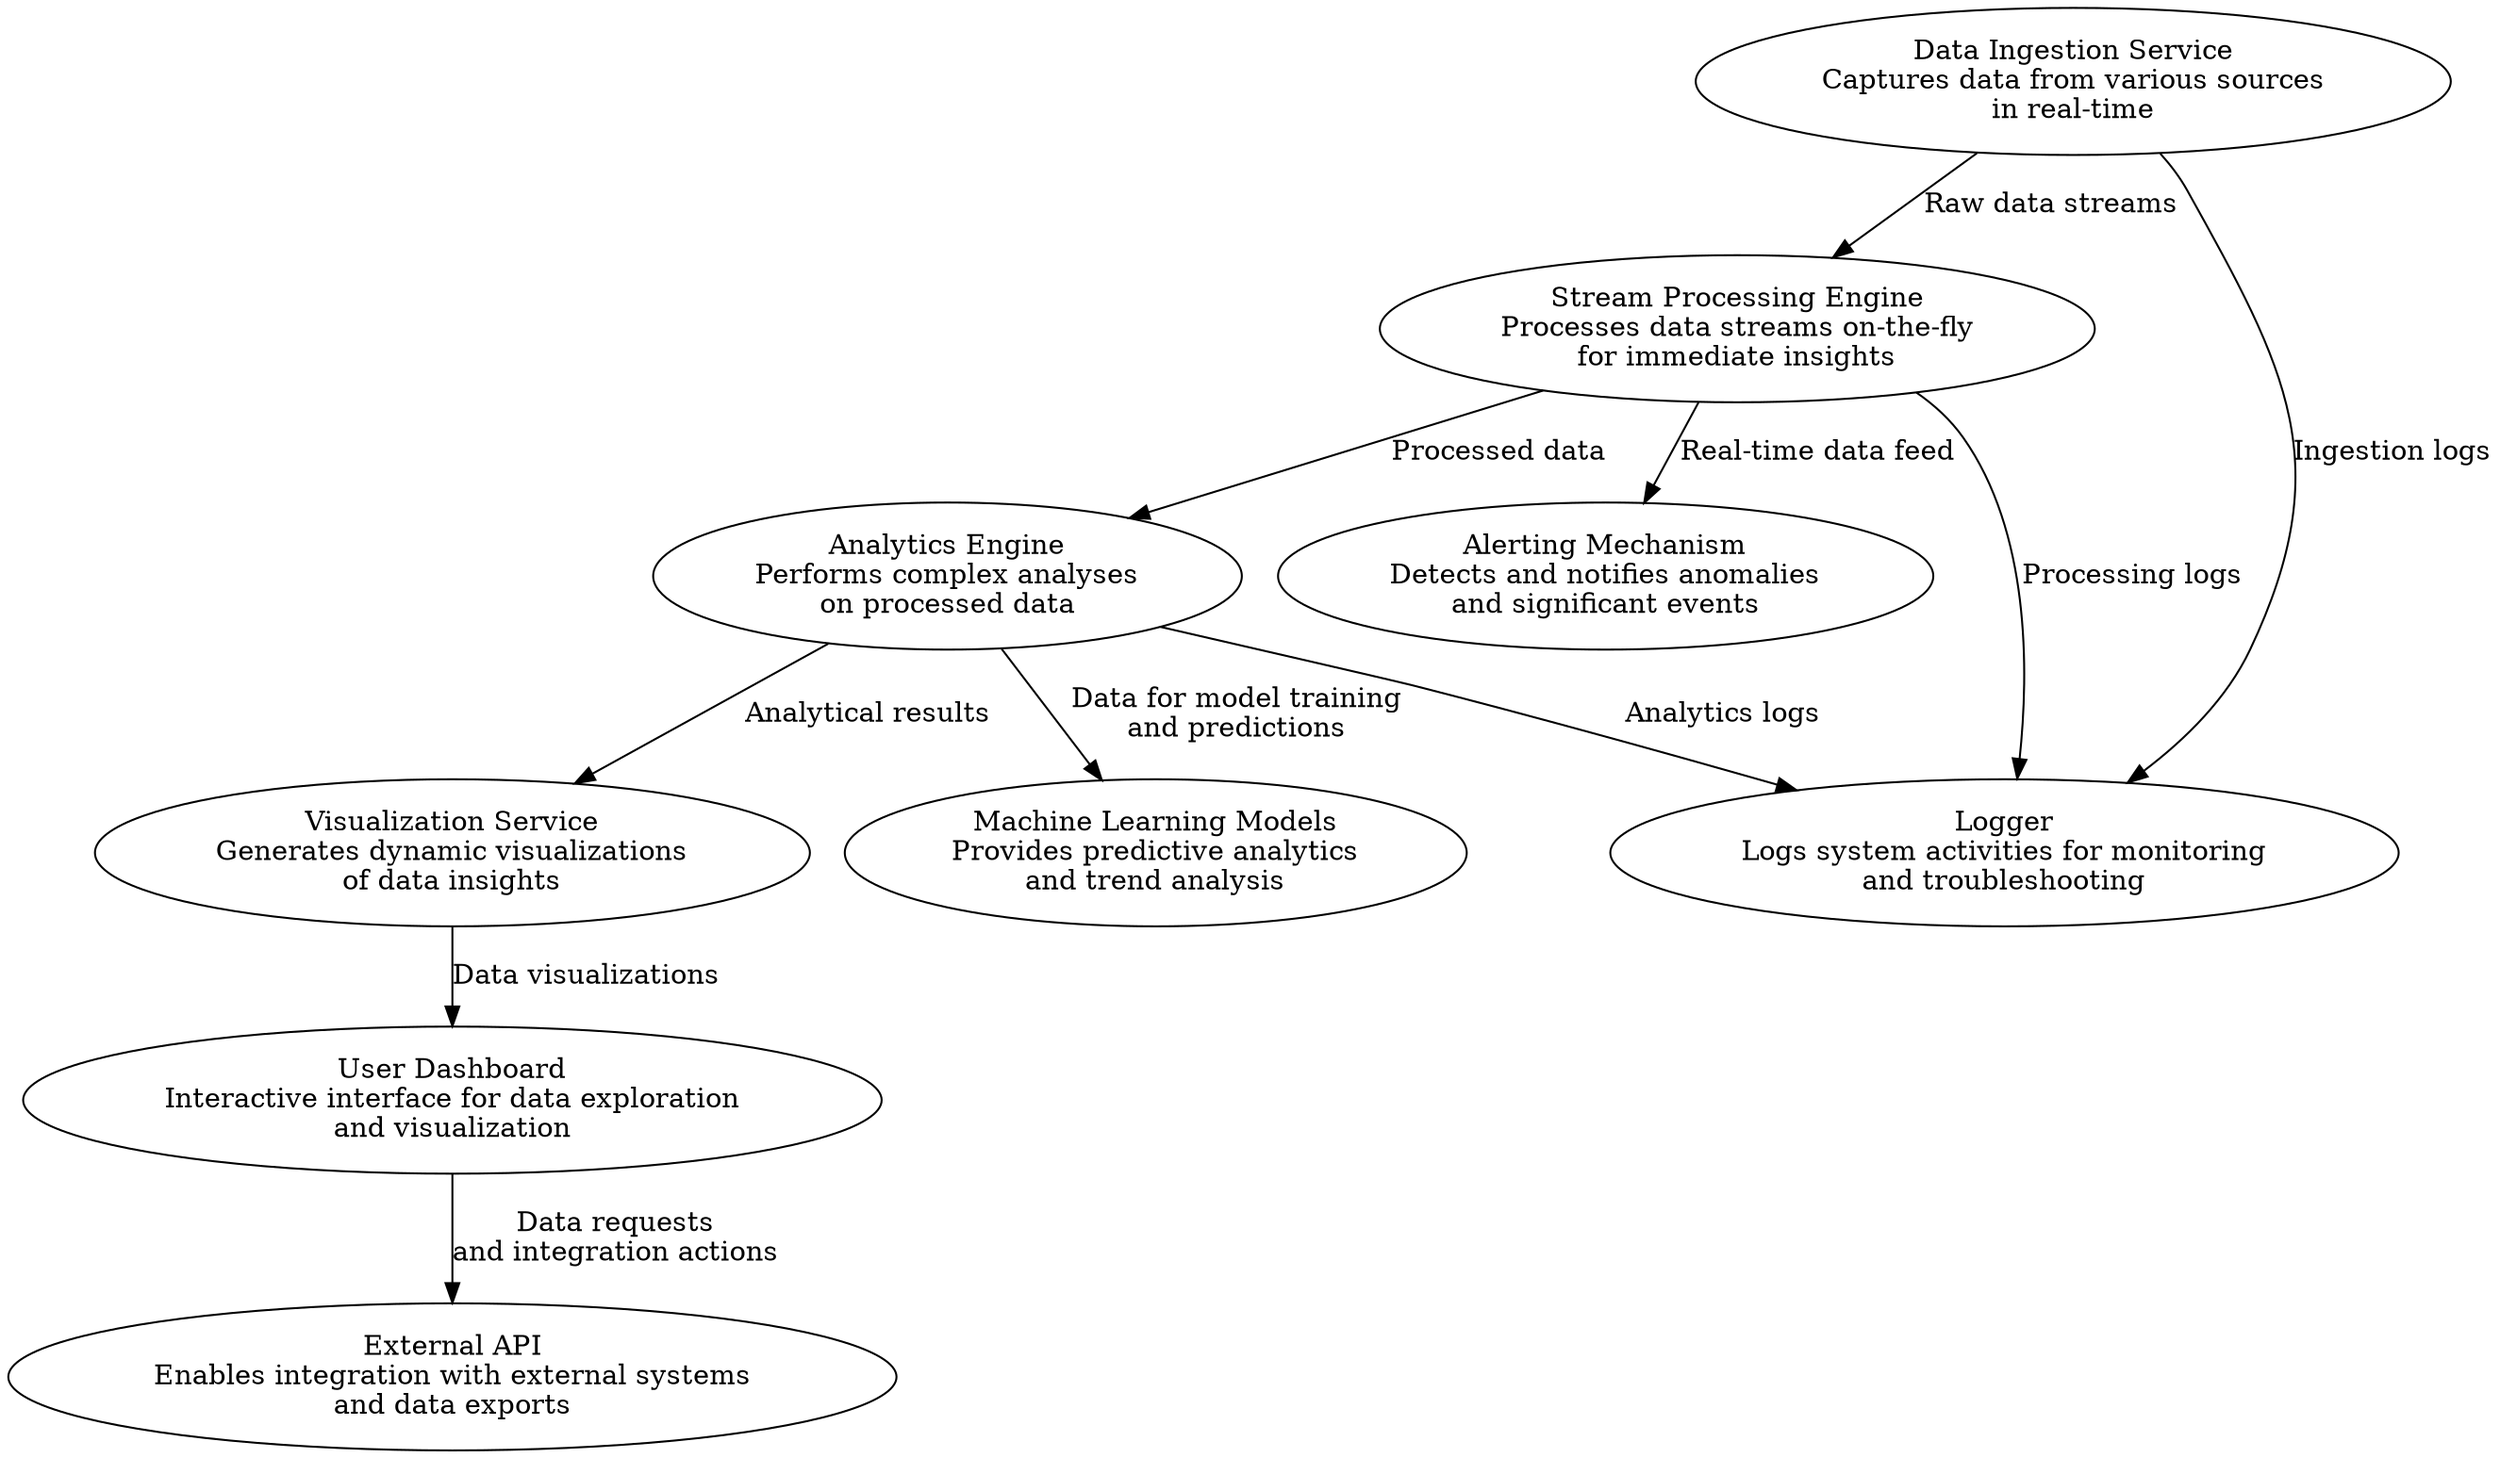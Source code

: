 digraph RealTimeDataAnalytics {

    DataIngestionService [label="Data Ingestion Service\nCaptures data from various sources\nin real-time"];
    StreamProcessingEngine [label="Stream Processing Engine\nProcesses data streams on-the-fly\nfor immediate insights"];
    AnalyticsEngine [label="Analytics Engine\nPerforms complex analyses\non processed data"];
    VisualizationService [label="Visualization Service\nGenerates dynamic visualizations\nof data insights"];
    UserDashboard [label="User Dashboard\nInteractive interface for data exploration\nand visualization"];
    AlertingMechanism [label="Alerting Mechanism\nDetects and notifies anomalies\nand significant events"];
    MachineLearningModels [label="Machine Learning Models\nProvides predictive analytics\nand trend analysis"];
    ExternalAPI [label="External API\nEnables integration with external systems\nand data exports"];
    Logger [label="Logger\nLogs system activities for monitoring\nand troubleshooting"];

    DataIngestionService -> StreamProcessingEngine [label="Raw data streams"];
    StreamProcessingEngine -> AnalyticsEngine [label="Processed data"];
    AnalyticsEngine -> VisualizationService [label="Analytical results"];
    VisualizationService -> UserDashboard [label="Data visualizations"];
    StreamProcessingEngine -> AlertingMechanism [label="Real-time data feed"];
    AnalyticsEngine -> MachineLearningModels [label="Data for model training\nand predictions"];
    UserDashboard -> ExternalAPI [label="Data requests\nand integration actions"];
    DataIngestionService -> Logger [label="Ingestion logs"];
    StreamProcessingEngine -> Logger [label="Processing logs"];
    AnalyticsEngine -> Logger [label="Analytics logs"];

    // Styling
    edge [color=blue];
    node [style=filled, color=lightgrey];
}

